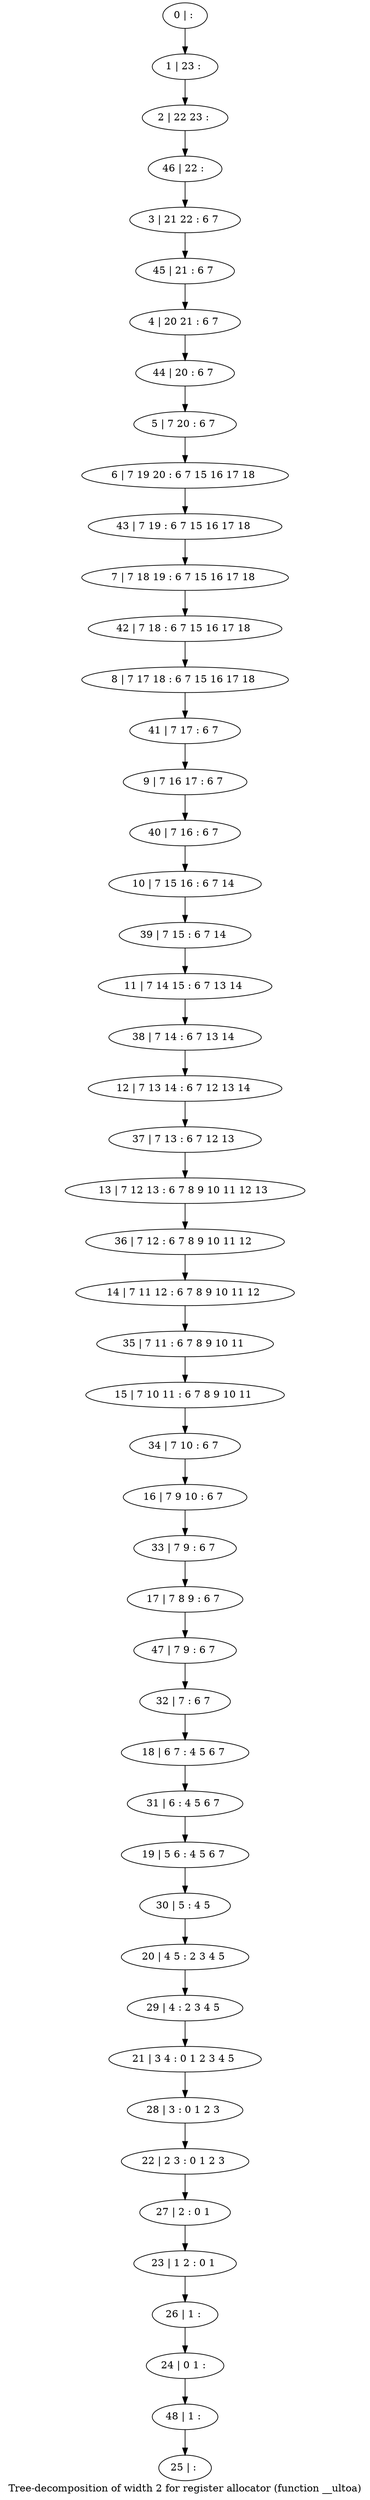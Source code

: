 digraph G {
graph [label="Tree-decomposition of width 2 for register allocator (function __ultoa)"]
0[label="0 | : "];
1[label="1 | 23 : "];
2[label="2 | 22 23 : "];
3[label="3 | 21 22 : 6 7 "];
4[label="4 | 20 21 : 6 7 "];
5[label="5 | 7 20 : 6 7 "];
6[label="6 | 7 19 20 : 6 7 15 16 17 18 "];
7[label="7 | 7 18 19 : 6 7 15 16 17 18 "];
8[label="8 | 7 17 18 : 6 7 15 16 17 18 "];
9[label="9 | 7 16 17 : 6 7 "];
10[label="10 | 7 15 16 : 6 7 14 "];
11[label="11 | 7 14 15 : 6 7 13 14 "];
12[label="12 | 7 13 14 : 6 7 12 13 14 "];
13[label="13 | 7 12 13 : 6 7 8 9 10 11 12 13 "];
14[label="14 | 7 11 12 : 6 7 8 9 10 11 12 "];
15[label="15 | 7 10 11 : 6 7 8 9 10 11 "];
16[label="16 | 7 9 10 : 6 7 "];
17[label="17 | 7 8 9 : 6 7 "];
18[label="18 | 6 7 : 4 5 6 7 "];
19[label="19 | 5 6 : 4 5 6 7 "];
20[label="20 | 4 5 : 2 3 4 5 "];
21[label="21 | 3 4 : 0 1 2 3 4 5 "];
22[label="22 | 2 3 : 0 1 2 3 "];
23[label="23 | 1 2 : 0 1 "];
24[label="24 | 0 1 : "];
25[label="25 | : "];
26[label="26 | 1 : "];
27[label="27 | 2 : 0 1 "];
28[label="28 | 3 : 0 1 2 3 "];
29[label="29 | 4 : 2 3 4 5 "];
30[label="30 | 5 : 4 5 "];
31[label="31 | 6 : 4 5 6 7 "];
32[label="32 | 7 : 6 7 "];
33[label="33 | 7 9 : 6 7 "];
34[label="34 | 7 10 : 6 7 "];
35[label="35 | 7 11 : 6 7 8 9 10 11 "];
36[label="36 | 7 12 : 6 7 8 9 10 11 12 "];
37[label="37 | 7 13 : 6 7 12 13 "];
38[label="38 | 7 14 : 6 7 13 14 "];
39[label="39 | 7 15 : 6 7 14 "];
40[label="40 | 7 16 : 6 7 "];
41[label="41 | 7 17 : 6 7 "];
42[label="42 | 7 18 : 6 7 15 16 17 18 "];
43[label="43 | 7 19 : 6 7 15 16 17 18 "];
44[label="44 | 20 : 6 7 "];
45[label="45 | 21 : 6 7 "];
46[label="46 | 22 : "];
47[label="47 | 7 9 : 6 7 "];
48[label="48 | 1 : "];
0->1 ;
1->2 ;
5->6 ;
26->24 ;
23->26 ;
27->23 ;
22->27 ;
28->22 ;
21->28 ;
29->21 ;
20->29 ;
30->20 ;
19->30 ;
31->19 ;
18->31 ;
32->18 ;
33->17 ;
16->33 ;
34->16 ;
15->34 ;
35->15 ;
14->35 ;
36->14 ;
13->36 ;
37->13 ;
12->37 ;
38->12 ;
11->38 ;
39->11 ;
10->39 ;
40->10 ;
9->40 ;
41->9 ;
8->41 ;
42->8 ;
7->42 ;
43->7 ;
6->43 ;
44->5 ;
4->44 ;
45->4 ;
3->45 ;
46->3 ;
2->46 ;
47->32 ;
17->47 ;
48->25 ;
24->48 ;
}
